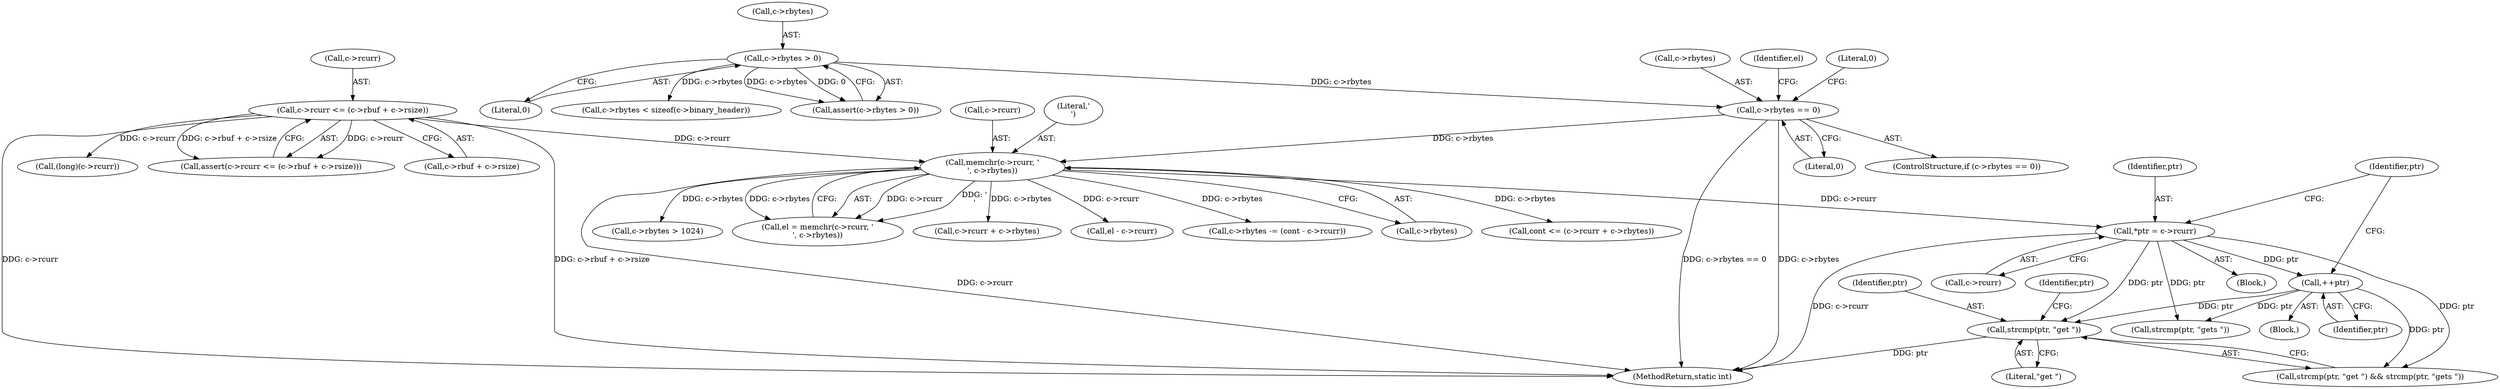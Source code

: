 digraph "0_memcached_d9cd01ede97f4145af9781d448c62a3318952719@API" {
"1000519" [label="(Call,strcmp(ptr, \"get \"))"];
"1000515" [label="(Call,++ptr)"];
"1000504" [label="(Call,*ptr = c->rcurr)"];
"1000484" [label="(Call,memchr(c->rcurr, '\n', c->rbytes))"];
"1000115" [label="(Call,c->rcurr <= (c->rbuf + c->rsize))"];
"1000475" [label="(Call,c->rbytes == 0)"];
"1000127" [label="(Call,c->rbytes > 0)"];
"1000561" [label="(Call,cont <= (c->rcurr + c->rbytes))"];
"1000116" [label="(Call,c->rcurr)"];
"1000497" [label="(Call,c->rbytes > 1024)"];
"1000519" [label="(Call,strcmp(ptr, \"get \"))"];
"1000479" [label="(Literal,0)"];
"1000482" [label="(Call,el = memchr(c->rcurr, '\n', c->rbytes))"];
"1000504" [label="(Call,*ptr = c->rcurr)"];
"1000502" [label="(Block,)"];
"1000563" [label="(Call,c->rcurr + c->rbytes)"];
"1000476" [label="(Call,c->rbytes)"];
"1000515" [label="(Call,++ptr)"];
"1000114" [label="(Call,assert(c->rcurr <= (c->rbuf + c->rsize)))"];
"1000115" [label="(Call,c->rcurr <= (c->rbuf + c->rsize))"];
"1000475" [label="(Call,c->rbytes == 0)"];
"1000127" [label="(Call,c->rbytes > 0)"];
"1000506" [label="(Call,c->rcurr)"];
"1000119" [label="(Call,c->rbuf + c->rsize)"];
"1000603" [label="(MethodReturn,static int)"];
"1000512" [label="(Identifier,ptr)"];
"1000514" [label="(Block,)"];
"1000520" [label="(Identifier,ptr)"];
"1000516" [label="(Identifier,ptr)"];
"1000541" [label="(Call,el - c->rcurr)"];
"1000522" [label="(Call,strcmp(ptr, \"gets \"))"];
"1000483" [label="(Identifier,el)"];
"1000131" [label="(Literal,0)"];
"1000211" [label="(Call,(long)(c->rcurr))"];
"1000575" [label="(Call,c->rbytes -= (cont - c->rcurr))"];
"1000485" [label="(Call,c->rcurr)"];
"1000489" [label="(Call,c->rbytes)"];
"1000128" [label="(Call,c->rbytes)"];
"1000505" [label="(Identifier,ptr)"];
"1000481" [label="(Literal,0)"];
"1000195" [label="(Call,c->rbytes < sizeof(c->binary_header))"];
"1000518" [label="(Call,strcmp(ptr, \"get \") && strcmp(ptr, \"gets \"))"];
"1000523" [label="(Identifier,ptr)"];
"1000484" [label="(Call,memchr(c->rcurr, '\n', c->rbytes))"];
"1000521" [label="(Literal,\"get \")"];
"1000474" [label="(ControlStructure,if (c->rbytes == 0))"];
"1000126" [label="(Call,assert(c->rbytes > 0))"];
"1000488" [label="(Literal,'\n')"];
"1000519" -> "1000518"  [label="AST: "];
"1000519" -> "1000521"  [label="CFG: "];
"1000520" -> "1000519"  [label="AST: "];
"1000521" -> "1000519"  [label="AST: "];
"1000523" -> "1000519"  [label="CFG: "];
"1000518" -> "1000519"  [label="CFG: "];
"1000519" -> "1000603"  [label="DDG: ptr"];
"1000515" -> "1000519"  [label="DDG: ptr"];
"1000504" -> "1000519"  [label="DDG: ptr"];
"1000515" -> "1000514"  [label="AST: "];
"1000515" -> "1000516"  [label="CFG: "];
"1000516" -> "1000515"  [label="AST: "];
"1000512" -> "1000515"  [label="CFG: "];
"1000504" -> "1000515"  [label="DDG: ptr"];
"1000515" -> "1000518"  [label="DDG: ptr"];
"1000515" -> "1000522"  [label="DDG: ptr"];
"1000504" -> "1000502"  [label="AST: "];
"1000504" -> "1000506"  [label="CFG: "];
"1000505" -> "1000504"  [label="AST: "];
"1000506" -> "1000504"  [label="AST: "];
"1000512" -> "1000504"  [label="CFG: "];
"1000504" -> "1000603"  [label="DDG: c->rcurr"];
"1000484" -> "1000504"  [label="DDG: c->rcurr"];
"1000504" -> "1000518"  [label="DDG: ptr"];
"1000504" -> "1000522"  [label="DDG: ptr"];
"1000484" -> "1000482"  [label="AST: "];
"1000484" -> "1000489"  [label="CFG: "];
"1000485" -> "1000484"  [label="AST: "];
"1000488" -> "1000484"  [label="AST: "];
"1000489" -> "1000484"  [label="AST: "];
"1000482" -> "1000484"  [label="CFG: "];
"1000484" -> "1000603"  [label="DDG: c->rcurr"];
"1000484" -> "1000482"  [label="DDG: c->rcurr"];
"1000484" -> "1000482"  [label="DDG: '\n'"];
"1000484" -> "1000482"  [label="DDG: c->rbytes"];
"1000115" -> "1000484"  [label="DDG: c->rcurr"];
"1000475" -> "1000484"  [label="DDG: c->rbytes"];
"1000484" -> "1000497"  [label="DDG: c->rbytes"];
"1000484" -> "1000541"  [label="DDG: c->rcurr"];
"1000484" -> "1000561"  [label="DDG: c->rbytes"];
"1000484" -> "1000563"  [label="DDG: c->rbytes"];
"1000484" -> "1000575"  [label="DDG: c->rbytes"];
"1000115" -> "1000114"  [label="AST: "];
"1000115" -> "1000119"  [label="CFG: "];
"1000116" -> "1000115"  [label="AST: "];
"1000119" -> "1000115"  [label="AST: "];
"1000114" -> "1000115"  [label="CFG: "];
"1000115" -> "1000603"  [label="DDG: c->rbuf + c->rsize"];
"1000115" -> "1000603"  [label="DDG: c->rcurr"];
"1000115" -> "1000114"  [label="DDG: c->rcurr"];
"1000115" -> "1000114"  [label="DDG: c->rbuf + c->rsize"];
"1000115" -> "1000211"  [label="DDG: c->rcurr"];
"1000475" -> "1000474"  [label="AST: "];
"1000475" -> "1000479"  [label="CFG: "];
"1000476" -> "1000475"  [label="AST: "];
"1000479" -> "1000475"  [label="AST: "];
"1000481" -> "1000475"  [label="CFG: "];
"1000483" -> "1000475"  [label="CFG: "];
"1000475" -> "1000603"  [label="DDG: c->rbytes"];
"1000475" -> "1000603"  [label="DDG: c->rbytes == 0"];
"1000127" -> "1000475"  [label="DDG: c->rbytes"];
"1000127" -> "1000126"  [label="AST: "];
"1000127" -> "1000131"  [label="CFG: "];
"1000128" -> "1000127"  [label="AST: "];
"1000131" -> "1000127"  [label="AST: "];
"1000126" -> "1000127"  [label="CFG: "];
"1000127" -> "1000126"  [label="DDG: c->rbytes"];
"1000127" -> "1000126"  [label="DDG: 0"];
"1000127" -> "1000195"  [label="DDG: c->rbytes"];
}
